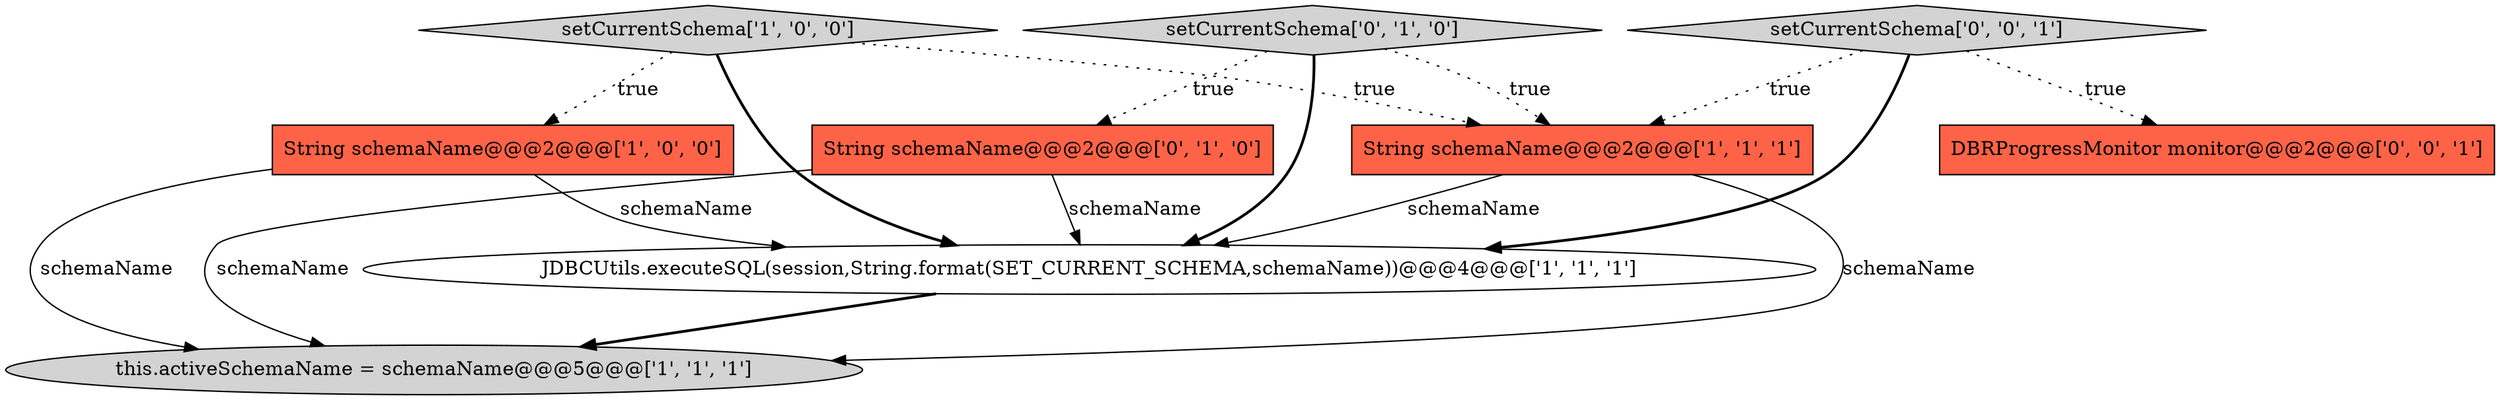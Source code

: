 digraph {
2 [style = filled, label = "this.activeSchemaName = schemaName@@@5@@@['1', '1', '1']", fillcolor = lightgray, shape = ellipse image = "AAA0AAABBB1BBB"];
1 [style = filled, label = "JDBCUtils.executeSQL(session,String.format(SET_CURRENT_SCHEMA,schemaName))@@@4@@@['1', '1', '1']", fillcolor = white, shape = ellipse image = "AAA0AAABBB1BBB"];
5 [style = filled, label = "setCurrentSchema['0', '1', '0']", fillcolor = lightgray, shape = diamond image = "AAA0AAABBB2BBB"];
7 [style = filled, label = "setCurrentSchema['0', '0', '1']", fillcolor = lightgray, shape = diamond image = "AAA0AAABBB3BBB"];
6 [style = filled, label = "String schemaName@@@2@@@['0', '1', '0']", fillcolor = tomato, shape = box image = "AAA0AAABBB2BBB"];
8 [style = filled, label = "DBRProgressMonitor monitor@@@2@@@['0', '0', '1']", fillcolor = tomato, shape = box image = "AAA0AAABBB3BBB"];
3 [style = filled, label = "setCurrentSchema['1', '0', '0']", fillcolor = lightgray, shape = diamond image = "AAA0AAABBB1BBB"];
4 [style = filled, label = "String schemaName@@@2@@@['1', '1', '1']", fillcolor = tomato, shape = box image = "AAA0AAABBB1BBB"];
0 [style = filled, label = "String schemaName@@@2@@@['1', '0', '0']", fillcolor = tomato, shape = box image = "AAA0AAABBB1BBB"];
0->2 [style = solid, label="schemaName"];
3->4 [style = dotted, label="true"];
4->1 [style = solid, label="schemaName"];
5->1 [style = bold, label=""];
5->6 [style = dotted, label="true"];
1->2 [style = bold, label=""];
7->1 [style = bold, label=""];
6->1 [style = solid, label="schemaName"];
3->1 [style = bold, label=""];
7->8 [style = dotted, label="true"];
4->2 [style = solid, label="schemaName"];
6->2 [style = solid, label="schemaName"];
5->4 [style = dotted, label="true"];
7->4 [style = dotted, label="true"];
0->1 [style = solid, label="schemaName"];
3->0 [style = dotted, label="true"];
}

